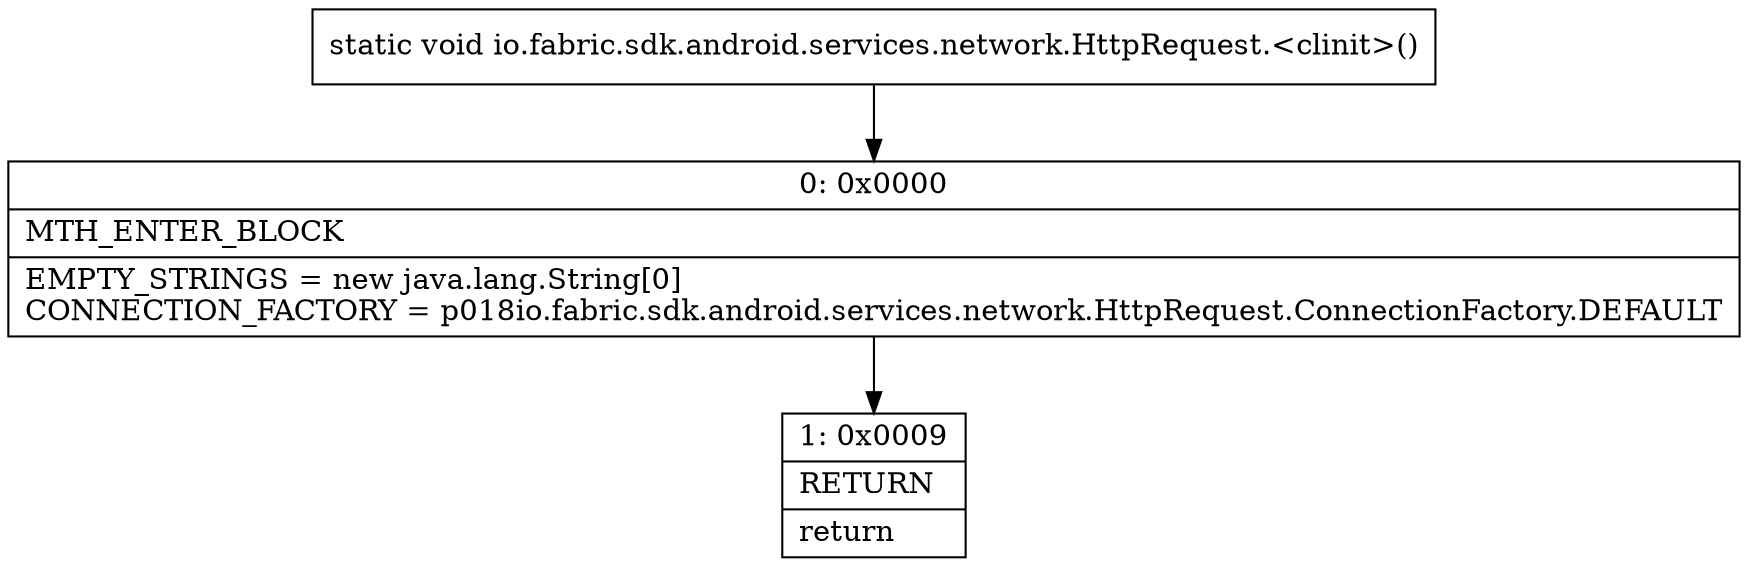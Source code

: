 digraph "CFG forio.fabric.sdk.android.services.network.HttpRequest.\<clinit\>()V" {
Node_0 [shape=record,label="{0\:\ 0x0000|MTH_ENTER_BLOCK\l|EMPTY_STRINGS = new java.lang.String[0]\lCONNECTION_FACTORY = p018io.fabric.sdk.android.services.network.HttpRequest.ConnectionFactory.DEFAULT\l}"];
Node_1 [shape=record,label="{1\:\ 0x0009|RETURN\l|return\l}"];
MethodNode[shape=record,label="{static void io.fabric.sdk.android.services.network.HttpRequest.\<clinit\>() }"];
MethodNode -> Node_0;
Node_0 -> Node_1;
}


